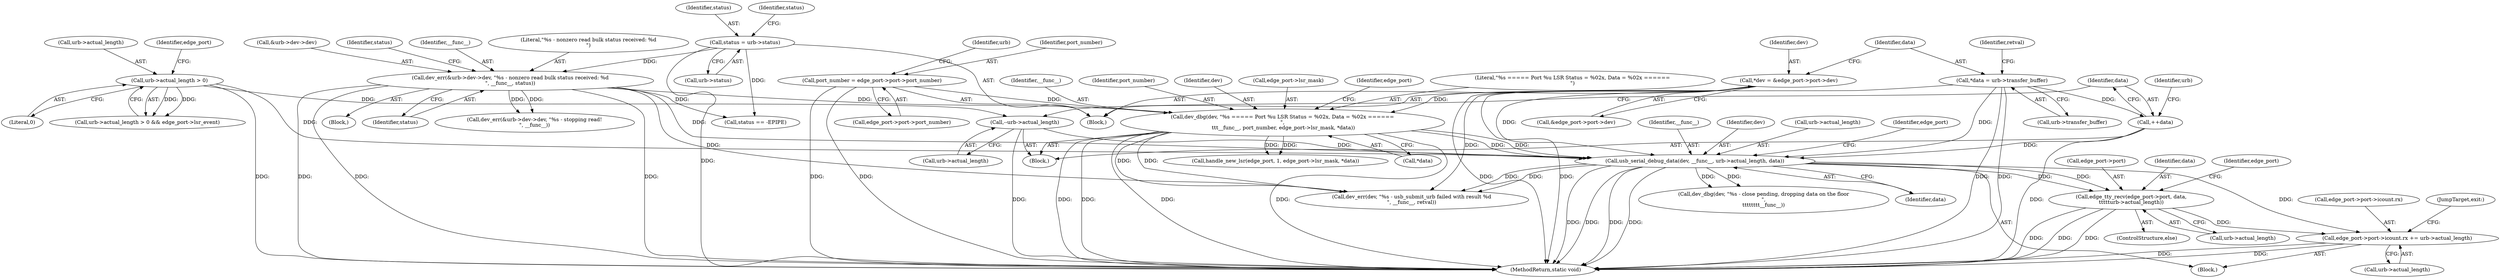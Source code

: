 digraph "0_linux_654b404f2a222f918af9b0cd18ad469d0c941a8e@pointer" {
"1000264" [label="(Call,edge_port->port->icount.rx += urb->actual_length)"];
"1000256" [label="(Call,edge_tty_recv(edge_port->port, data,\n\t\t\t\t\turb->actual_length))"];
"1000240" [label="(Call,usb_serial_debug_data(dev, __func__, urb->actual_length, data))"];
"1000114" [label="(Call,*dev = &edge_port->port->dev)"];
"1000211" [label="(Call,dev_dbg(dev, \"%s ===== Port %u LSR Status = %02x, Data = %02x ======\n\",\n \t\t\t__func__, port_number, edge_port->lsr_mask, *data))"];
"1000159" [label="(Call,dev_err(&urb->dev->dev, \"%s - nonzero read bulk status received: %d\n\", __func__, status))"];
"1000134" [label="(Call,status = urb->status)"];
"1000188" [label="(Call,port_number = edge_port->port->port_number)"];
"1000229" [label="(Call,--urb->actual_length)"];
"1000197" [label="(Call,urb->actual_length > 0)"];
"1000233" [label="(Call,++data)"];
"1000123" [label="(Call,*data = urb->transfer_buffer)"];
"1000136" [label="(Call,urb->status)"];
"1000222" [label="(Identifier,edge_port)"];
"1000264" [label="(Call,edge_port->port->icount.rx += urb->actual_length)"];
"1000213" [label="(Literal,\"%s ===== Port %u LSR Status = %02x, Data = %02x ======\n\")"];
"1000205" [label="(Block,)"];
"1000242" [label="(Identifier,__func__)"];
"1000116" [label="(Call,&edge_port->port->dev)"];
"1000171" [label="(Identifier,status)"];
"1000135" [label="(Identifier,status)"];
"1000159" [label="(Call,dev_err(&urb->dev->dev, \"%s - nonzero read bulk status received: %d\n\", __func__, status))"];
"1000124" [label="(Identifier,data)"];
"1000229" [label="(Call,--urb->actual_length)"];
"1000256" [label="(Call,edge_tty_recv(edge_port->port, data,\n\t\t\t\t\turb->actual_length))"];
"1000241" [label="(Identifier,dev)"];
"1000311" [label="(Call,dev_err(dev, \"%s - usb_submit_urb failed with result %d\n\", __func__, retval))"];
"1000167" [label="(Identifier,__func__)"];
"1000198" [label="(Call,urb->actual_length)"];
"1000214" [label="(Identifier,__func__)"];
"1000170" [label="(Call,status == -EPIPE)"];
"1000246" [label="(Identifier,data)"];
"1000255" [label="(ControlStructure,else)"];
"1000134" [label="(Call,status = urb->status)"];
"1000257" [label="(Call,edge_port->port)"];
"1000243" [label="(Call,urb->actual_length)"];
"1000249" [label="(Identifier,edge_port)"];
"1000189" [label="(Identifier,port_number)"];
"1000201" [label="(Literal,0)"];
"1000265" [label="(Call,edge_port->port->icount.rx)"];
"1000240" [label="(Call,usb_serial_debug_data(dev, __func__, urb->actual_length, data))"];
"1000123" [label="(Call,*data = urb->transfer_buffer)"];
"1000178" [label="(Call,dev_err(&urb->dev->dev, \"%s - stopping read!\n\", __func__))"];
"1000239" [label="(Block,)"];
"1000221" [label="(Call,handle_new_lsr(edge_port, 1, edge_port->lsr_mask, *data))"];
"1000166" [label="(Literal,\"%s - nonzero read bulk status received: %d\n\")"];
"1000233" [label="(Call,++data)"];
"1000215" [label="(Identifier,port_number)"];
"1000196" [label="(Call,urb->actual_length > 0 && edge_port->lsr_event)"];
"1000219" [label="(Call,*data)"];
"1000168" [label="(Identifier,status)"];
"1000237" [label="(Identifier,urb)"];
"1000272" [label="(Call,urb->actual_length)"];
"1000106" [label="(Block,)"];
"1000188" [label="(Call,port_number = edge_port->port->port_number)"];
"1000190" [label="(Call,edge_port->port->port_number)"];
"1000261" [label="(Call,urb->actual_length)"];
"1000140" [label="(Identifier,status)"];
"1000260" [label="(Identifier,data)"];
"1000197" [label="(Call,urb->actual_length > 0)"];
"1000160" [label="(Call,&urb->dev->dev)"];
"1000125" [label="(Call,urb->transfer_buffer)"];
"1000316" [label="(MethodReturn,static void)"];
"1000199" [label="(Identifier,urb)"];
"1000212" [label="(Identifier,dev)"];
"1000114" [label="(Call,*dev = &edge_port->port->dev)"];
"1000275" [label="(JumpTarget,exit:)"];
"1000268" [label="(Identifier,edge_port)"];
"1000115" [label="(Identifier,dev)"];
"1000203" [label="(Identifier,edge_port)"];
"1000251" [label="(Call,dev_dbg(dev, \"%s - close pending, dropping data on the floor\n\",\n\t\t\t\t\t\t\t\t__func__))"];
"1000216" [label="(Call,edge_port->lsr_mask)"];
"1000141" [label="(Block,)"];
"1000130" [label="(Identifier,retval)"];
"1000230" [label="(Call,urb->actual_length)"];
"1000234" [label="(Identifier,data)"];
"1000211" [label="(Call,dev_dbg(dev, \"%s ===== Port %u LSR Status = %02x, Data = %02x ======\n\",\n \t\t\t__func__, port_number, edge_port->lsr_mask, *data))"];
"1000264" -> "1000239"  [label="AST: "];
"1000264" -> "1000272"  [label="CFG: "];
"1000265" -> "1000264"  [label="AST: "];
"1000272" -> "1000264"  [label="AST: "];
"1000275" -> "1000264"  [label="CFG: "];
"1000264" -> "1000316"  [label="DDG: "];
"1000264" -> "1000316"  [label="DDG: "];
"1000256" -> "1000264"  [label="DDG: "];
"1000240" -> "1000264"  [label="DDG: "];
"1000256" -> "1000255"  [label="AST: "];
"1000256" -> "1000261"  [label="CFG: "];
"1000257" -> "1000256"  [label="AST: "];
"1000260" -> "1000256"  [label="AST: "];
"1000261" -> "1000256"  [label="AST: "];
"1000268" -> "1000256"  [label="CFG: "];
"1000256" -> "1000316"  [label="DDG: "];
"1000256" -> "1000316"  [label="DDG: "];
"1000256" -> "1000316"  [label="DDG: "];
"1000240" -> "1000256"  [label="DDG: "];
"1000240" -> "1000256"  [label="DDG: "];
"1000240" -> "1000239"  [label="AST: "];
"1000240" -> "1000246"  [label="CFG: "];
"1000241" -> "1000240"  [label="AST: "];
"1000242" -> "1000240"  [label="AST: "];
"1000243" -> "1000240"  [label="AST: "];
"1000246" -> "1000240"  [label="AST: "];
"1000249" -> "1000240"  [label="CFG: "];
"1000240" -> "1000316"  [label="DDG: "];
"1000240" -> "1000316"  [label="DDG: "];
"1000240" -> "1000316"  [label="DDG: "];
"1000240" -> "1000316"  [label="DDG: "];
"1000114" -> "1000240"  [label="DDG: "];
"1000211" -> "1000240"  [label="DDG: "];
"1000211" -> "1000240"  [label="DDG: "];
"1000159" -> "1000240"  [label="DDG: "];
"1000229" -> "1000240"  [label="DDG: "];
"1000197" -> "1000240"  [label="DDG: "];
"1000233" -> "1000240"  [label="DDG: "];
"1000123" -> "1000240"  [label="DDG: "];
"1000240" -> "1000251"  [label="DDG: "];
"1000240" -> "1000251"  [label="DDG: "];
"1000240" -> "1000311"  [label="DDG: "];
"1000240" -> "1000311"  [label="DDG: "];
"1000114" -> "1000106"  [label="AST: "];
"1000114" -> "1000116"  [label="CFG: "];
"1000115" -> "1000114"  [label="AST: "];
"1000116" -> "1000114"  [label="AST: "];
"1000124" -> "1000114"  [label="CFG: "];
"1000114" -> "1000316"  [label="DDG: "];
"1000114" -> "1000316"  [label="DDG: "];
"1000114" -> "1000211"  [label="DDG: "];
"1000114" -> "1000311"  [label="DDG: "];
"1000211" -> "1000205"  [label="AST: "];
"1000211" -> "1000219"  [label="CFG: "];
"1000212" -> "1000211"  [label="AST: "];
"1000213" -> "1000211"  [label="AST: "];
"1000214" -> "1000211"  [label="AST: "];
"1000215" -> "1000211"  [label="AST: "];
"1000216" -> "1000211"  [label="AST: "];
"1000219" -> "1000211"  [label="AST: "];
"1000222" -> "1000211"  [label="CFG: "];
"1000211" -> "1000316"  [label="DDG: "];
"1000211" -> "1000316"  [label="DDG: "];
"1000211" -> "1000316"  [label="DDG: "];
"1000211" -> "1000316"  [label="DDG: "];
"1000159" -> "1000211"  [label="DDG: "];
"1000188" -> "1000211"  [label="DDG: "];
"1000211" -> "1000221"  [label="DDG: "];
"1000211" -> "1000221"  [label="DDG: "];
"1000211" -> "1000311"  [label="DDG: "];
"1000211" -> "1000311"  [label="DDG: "];
"1000159" -> "1000141"  [label="AST: "];
"1000159" -> "1000168"  [label="CFG: "];
"1000160" -> "1000159"  [label="AST: "];
"1000166" -> "1000159"  [label="AST: "];
"1000167" -> "1000159"  [label="AST: "];
"1000168" -> "1000159"  [label="AST: "];
"1000171" -> "1000159"  [label="CFG: "];
"1000159" -> "1000316"  [label="DDG: "];
"1000159" -> "1000316"  [label="DDG: "];
"1000159" -> "1000316"  [label="DDG: "];
"1000134" -> "1000159"  [label="DDG: "];
"1000159" -> "1000170"  [label="DDG: "];
"1000159" -> "1000178"  [label="DDG: "];
"1000159" -> "1000178"  [label="DDG: "];
"1000159" -> "1000311"  [label="DDG: "];
"1000134" -> "1000106"  [label="AST: "];
"1000134" -> "1000136"  [label="CFG: "];
"1000135" -> "1000134"  [label="AST: "];
"1000136" -> "1000134"  [label="AST: "];
"1000140" -> "1000134"  [label="CFG: "];
"1000134" -> "1000316"  [label="DDG: "];
"1000134" -> "1000170"  [label="DDG: "];
"1000188" -> "1000106"  [label="AST: "];
"1000188" -> "1000190"  [label="CFG: "];
"1000189" -> "1000188"  [label="AST: "];
"1000190" -> "1000188"  [label="AST: "];
"1000199" -> "1000188"  [label="CFG: "];
"1000188" -> "1000316"  [label="DDG: "];
"1000188" -> "1000316"  [label="DDG: "];
"1000229" -> "1000205"  [label="AST: "];
"1000229" -> "1000230"  [label="CFG: "];
"1000230" -> "1000229"  [label="AST: "];
"1000234" -> "1000229"  [label="CFG: "];
"1000229" -> "1000316"  [label="DDG: "];
"1000197" -> "1000229"  [label="DDG: "];
"1000197" -> "1000196"  [label="AST: "];
"1000197" -> "1000201"  [label="CFG: "];
"1000198" -> "1000197"  [label="AST: "];
"1000201" -> "1000197"  [label="AST: "];
"1000203" -> "1000197"  [label="CFG: "];
"1000196" -> "1000197"  [label="CFG: "];
"1000197" -> "1000316"  [label="DDG: "];
"1000197" -> "1000196"  [label="DDG: "];
"1000197" -> "1000196"  [label="DDG: "];
"1000233" -> "1000205"  [label="AST: "];
"1000233" -> "1000234"  [label="CFG: "];
"1000234" -> "1000233"  [label="AST: "];
"1000237" -> "1000233"  [label="CFG: "];
"1000233" -> "1000316"  [label="DDG: "];
"1000123" -> "1000233"  [label="DDG: "];
"1000123" -> "1000106"  [label="AST: "];
"1000123" -> "1000125"  [label="CFG: "];
"1000124" -> "1000123"  [label="AST: "];
"1000125" -> "1000123"  [label="AST: "];
"1000130" -> "1000123"  [label="CFG: "];
"1000123" -> "1000316"  [label="DDG: "];
"1000123" -> "1000316"  [label="DDG: "];
}
